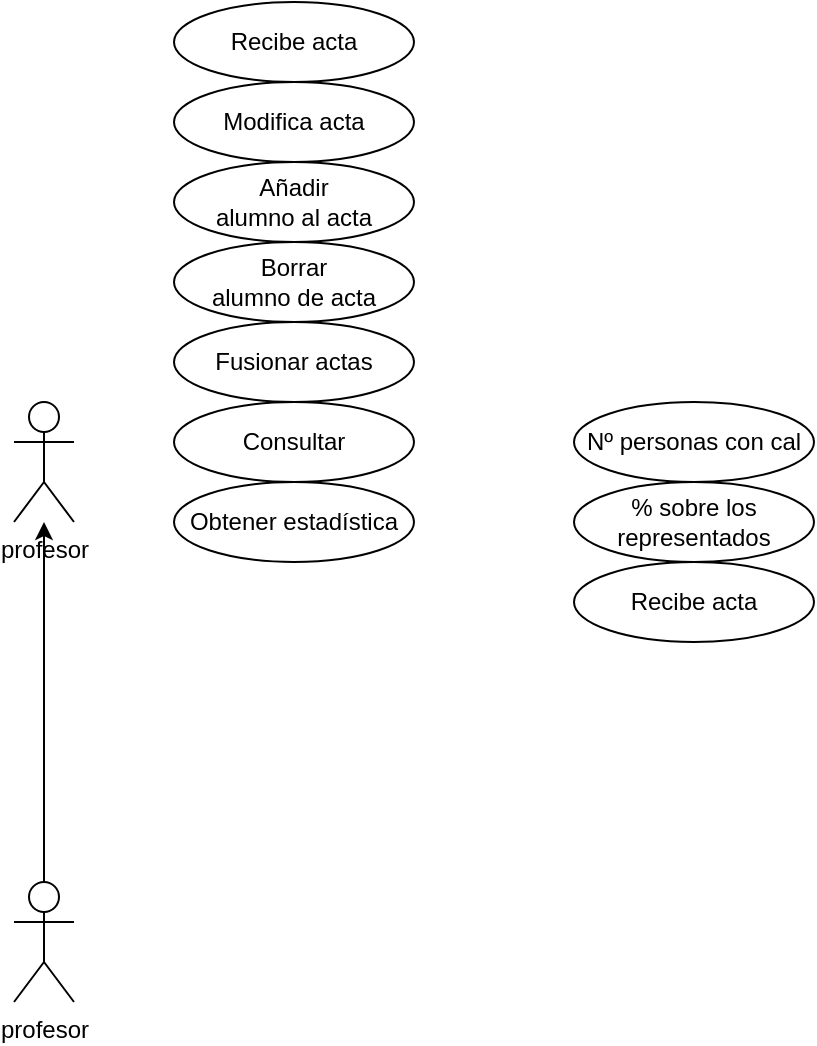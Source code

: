 <mxfile version="20.8.11" type="github">
  <diagram name="Página-1" id="47JntAUj07N4KFNGcbqV">
    <mxGraphModel dx="838" dy="901" grid="1" gridSize="10" guides="1" tooltips="1" connect="1" arrows="1" fold="1" page="1" pageScale="1" pageWidth="827" pageHeight="1169" math="0" shadow="0">
      <root>
        <mxCell id="0" />
        <mxCell id="1" parent="0" />
        <mxCell id="qn6lafyghwuCk_e5bY4_-1" value="profesor" style="shape=umlActor;verticalLabelPosition=bottom;verticalAlign=top;html=1;outlineConnect=0;" vertex="1" parent="1">
          <mxGeometry x="40" y="200" width="30" height="60" as="geometry" />
        </mxCell>
        <mxCell id="qn6lafyghwuCk_e5bY4_-3" style="edgeStyle=orthogonalEdgeStyle;rounded=0;orthogonalLoop=1;jettySize=auto;html=1;" edge="1" parent="1" source="qn6lafyghwuCk_e5bY4_-2" target="qn6lafyghwuCk_e5bY4_-1">
          <mxGeometry relative="1" as="geometry" />
        </mxCell>
        <mxCell id="qn6lafyghwuCk_e5bY4_-2" value="&lt;div&gt;profesor&lt;/div&gt;" style="shape=umlActor;verticalLabelPosition=bottom;verticalAlign=top;html=1;outlineConnect=0;" vertex="1" parent="1">
          <mxGeometry x="40" y="440" width="30" height="60" as="geometry" />
        </mxCell>
        <mxCell id="qn6lafyghwuCk_e5bY4_-5" value="Recibe acta" style="ellipse;whiteSpace=wrap;html=1;" vertex="1" parent="1">
          <mxGeometry x="120" width="120" height="40" as="geometry" />
        </mxCell>
        <mxCell id="qn6lafyghwuCk_e5bY4_-6" value="Modifica acta" style="ellipse;whiteSpace=wrap;html=1;" vertex="1" parent="1">
          <mxGeometry x="120" y="40" width="120" height="40" as="geometry" />
        </mxCell>
        <mxCell id="qn6lafyghwuCk_e5bY4_-7" value="&lt;div&gt;Borrar &lt;br&gt;&lt;/div&gt;&lt;div&gt;alumno de acta&lt;/div&gt;" style="ellipse;whiteSpace=wrap;html=1;" vertex="1" parent="1">
          <mxGeometry x="120" y="120" width="120" height="40" as="geometry" />
        </mxCell>
        <mxCell id="qn6lafyghwuCk_e5bY4_-8" value="Fusionar actas" style="ellipse;whiteSpace=wrap;html=1;" vertex="1" parent="1">
          <mxGeometry x="120" y="160" width="120" height="40" as="geometry" />
        </mxCell>
        <mxCell id="qn6lafyghwuCk_e5bY4_-9" value="Consultar" style="ellipse;whiteSpace=wrap;html=1;" vertex="1" parent="1">
          <mxGeometry x="120" y="200" width="120" height="40" as="geometry" />
        </mxCell>
        <mxCell id="qn6lafyghwuCk_e5bY4_-10" value="Obtener estadística" style="ellipse;whiteSpace=wrap;html=1;" vertex="1" parent="1">
          <mxGeometry x="120" y="240" width="120" height="40" as="geometry" />
        </mxCell>
        <mxCell id="qn6lafyghwuCk_e5bY4_-11" value="Nº personas con cal" style="ellipse;whiteSpace=wrap;html=1;" vertex="1" parent="1">
          <mxGeometry x="320" y="200" width="120" height="40" as="geometry" />
        </mxCell>
        <mxCell id="qn6lafyghwuCk_e5bY4_-12" value="% sobre los representados" style="ellipse;whiteSpace=wrap;html=1;" vertex="1" parent="1">
          <mxGeometry x="320" y="240" width="120" height="40" as="geometry" />
        </mxCell>
        <mxCell id="qn6lafyghwuCk_e5bY4_-13" value="Recibe acta" style="ellipse;whiteSpace=wrap;html=1;" vertex="1" parent="1">
          <mxGeometry x="320" y="280" width="120" height="40" as="geometry" />
        </mxCell>
        <mxCell id="qn6lafyghwuCk_e5bY4_-14" value="&lt;div&gt;Añadir &lt;br&gt;&lt;/div&gt;&lt;div&gt;alumno al acta&lt;/div&gt;" style="ellipse;whiteSpace=wrap;html=1;" vertex="1" parent="1">
          <mxGeometry x="120" y="80" width="120" height="40" as="geometry" />
        </mxCell>
      </root>
    </mxGraphModel>
  </diagram>
</mxfile>
